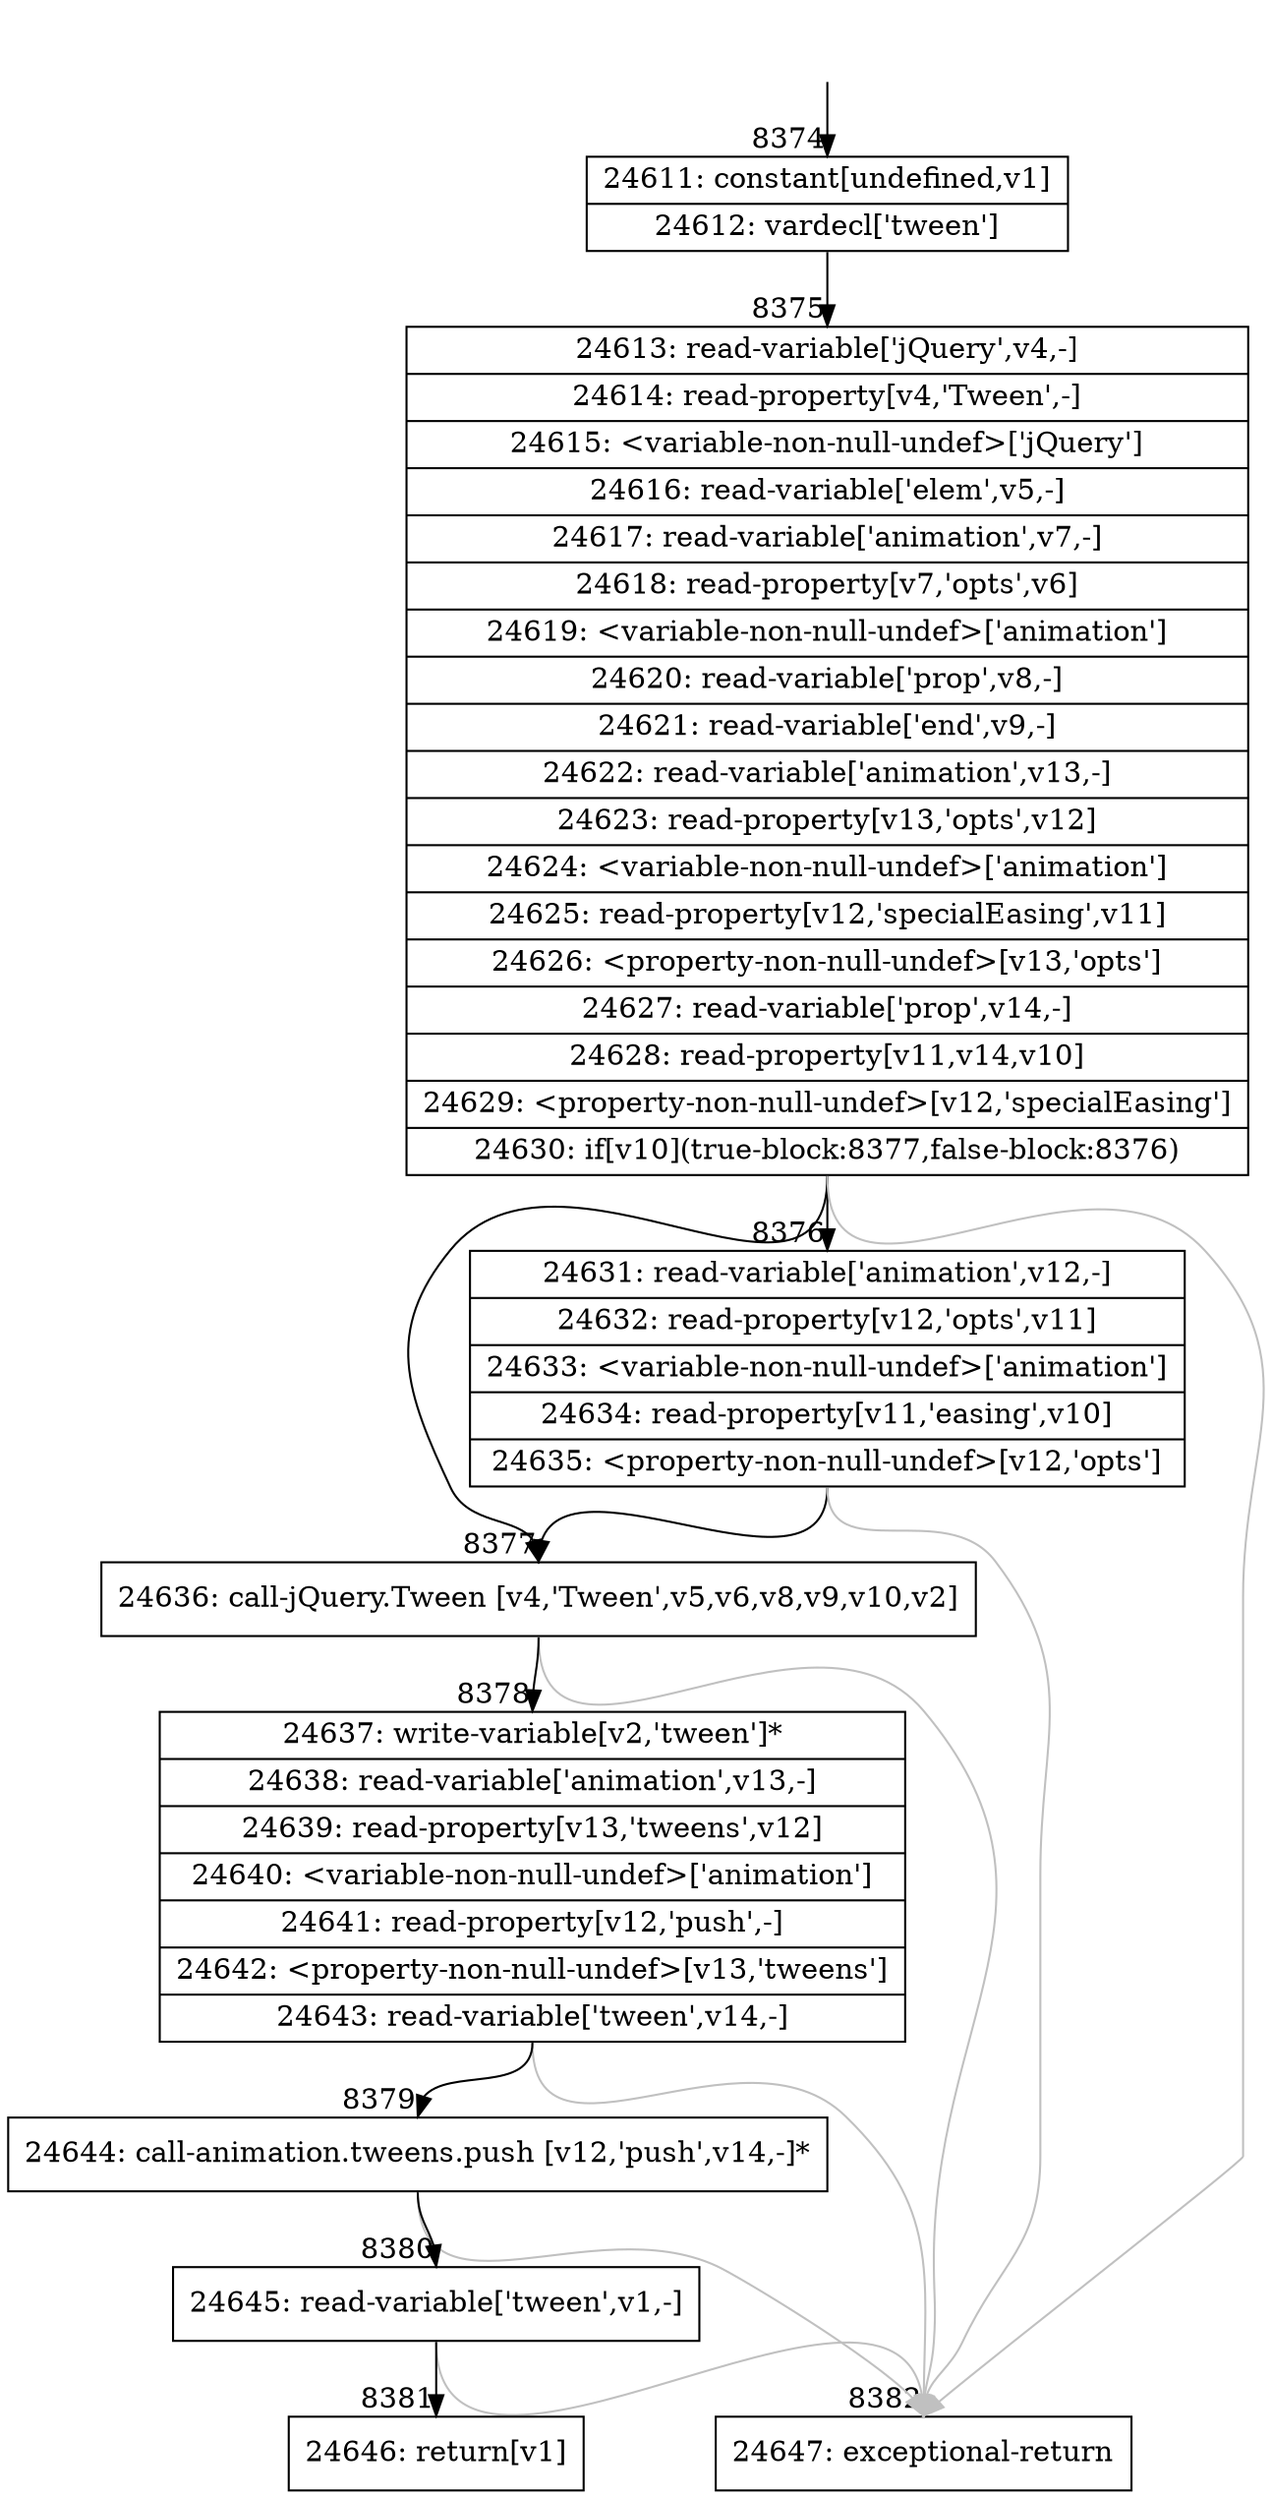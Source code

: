 digraph {
rankdir="TD"
BB_entry521[shape=none,label=""];
BB_entry521 -> BB8374 [tailport=s, headport=n, headlabel="    8374"]
BB8374 [shape=record label="{24611: constant[undefined,v1]|24612: vardecl['tween']}" ] 
BB8374 -> BB8375 [tailport=s, headport=n, headlabel="      8375"]
BB8375 [shape=record label="{24613: read-variable['jQuery',v4,-]|24614: read-property[v4,'Tween',-]|24615: \<variable-non-null-undef\>['jQuery']|24616: read-variable['elem',v5,-]|24617: read-variable['animation',v7,-]|24618: read-property[v7,'opts',v6]|24619: \<variable-non-null-undef\>['animation']|24620: read-variable['prop',v8,-]|24621: read-variable['end',v9,-]|24622: read-variable['animation',v13,-]|24623: read-property[v13,'opts',v12]|24624: \<variable-non-null-undef\>['animation']|24625: read-property[v12,'specialEasing',v11]|24626: \<property-non-null-undef\>[v13,'opts']|24627: read-variable['prop',v14,-]|24628: read-property[v11,v14,v10]|24629: \<property-non-null-undef\>[v12,'specialEasing']|24630: if[v10](true-block:8377,false-block:8376)}" ] 
BB8375 -> BB8377 [tailport=s, headport=n, headlabel="      8377"]
BB8375 -> BB8376 [tailport=s, headport=n, headlabel="      8376"]
BB8375 -> BB8382 [tailport=s, headport=n, color=gray, headlabel="      8382"]
BB8376 [shape=record label="{24631: read-variable['animation',v12,-]|24632: read-property[v12,'opts',v11]|24633: \<variable-non-null-undef\>['animation']|24634: read-property[v11,'easing',v10]|24635: \<property-non-null-undef\>[v12,'opts']}" ] 
BB8376 -> BB8377 [tailport=s, headport=n]
BB8376 -> BB8382 [tailport=s, headport=n, color=gray]
BB8377 [shape=record label="{24636: call-jQuery.Tween [v4,'Tween',v5,v6,v8,v9,v10,v2]}" ] 
BB8377 -> BB8378 [tailport=s, headport=n, headlabel="      8378"]
BB8377 -> BB8382 [tailport=s, headport=n, color=gray]
BB8378 [shape=record label="{24637: write-variable[v2,'tween']*|24638: read-variable['animation',v13,-]|24639: read-property[v13,'tweens',v12]|24640: \<variable-non-null-undef\>['animation']|24641: read-property[v12,'push',-]|24642: \<property-non-null-undef\>[v13,'tweens']|24643: read-variable['tween',v14,-]}" ] 
BB8378 -> BB8379 [tailport=s, headport=n, headlabel="      8379"]
BB8378 -> BB8382 [tailport=s, headport=n, color=gray]
BB8379 [shape=record label="{24644: call-animation.tweens.push [v12,'push',v14,-]*}" ] 
BB8379 -> BB8380 [tailport=s, headport=n, headlabel="      8380"]
BB8379 -> BB8382 [tailport=s, headport=n, color=gray]
BB8380 [shape=record label="{24645: read-variable['tween',v1,-]}" ] 
BB8380 -> BB8381 [tailport=s, headport=n, headlabel="      8381"]
BB8380 -> BB8382 [tailport=s, headport=n, color=gray]
BB8381 [shape=record label="{24646: return[v1]}" ] 
BB8382 [shape=record label="{24647: exceptional-return}" ] 
}
